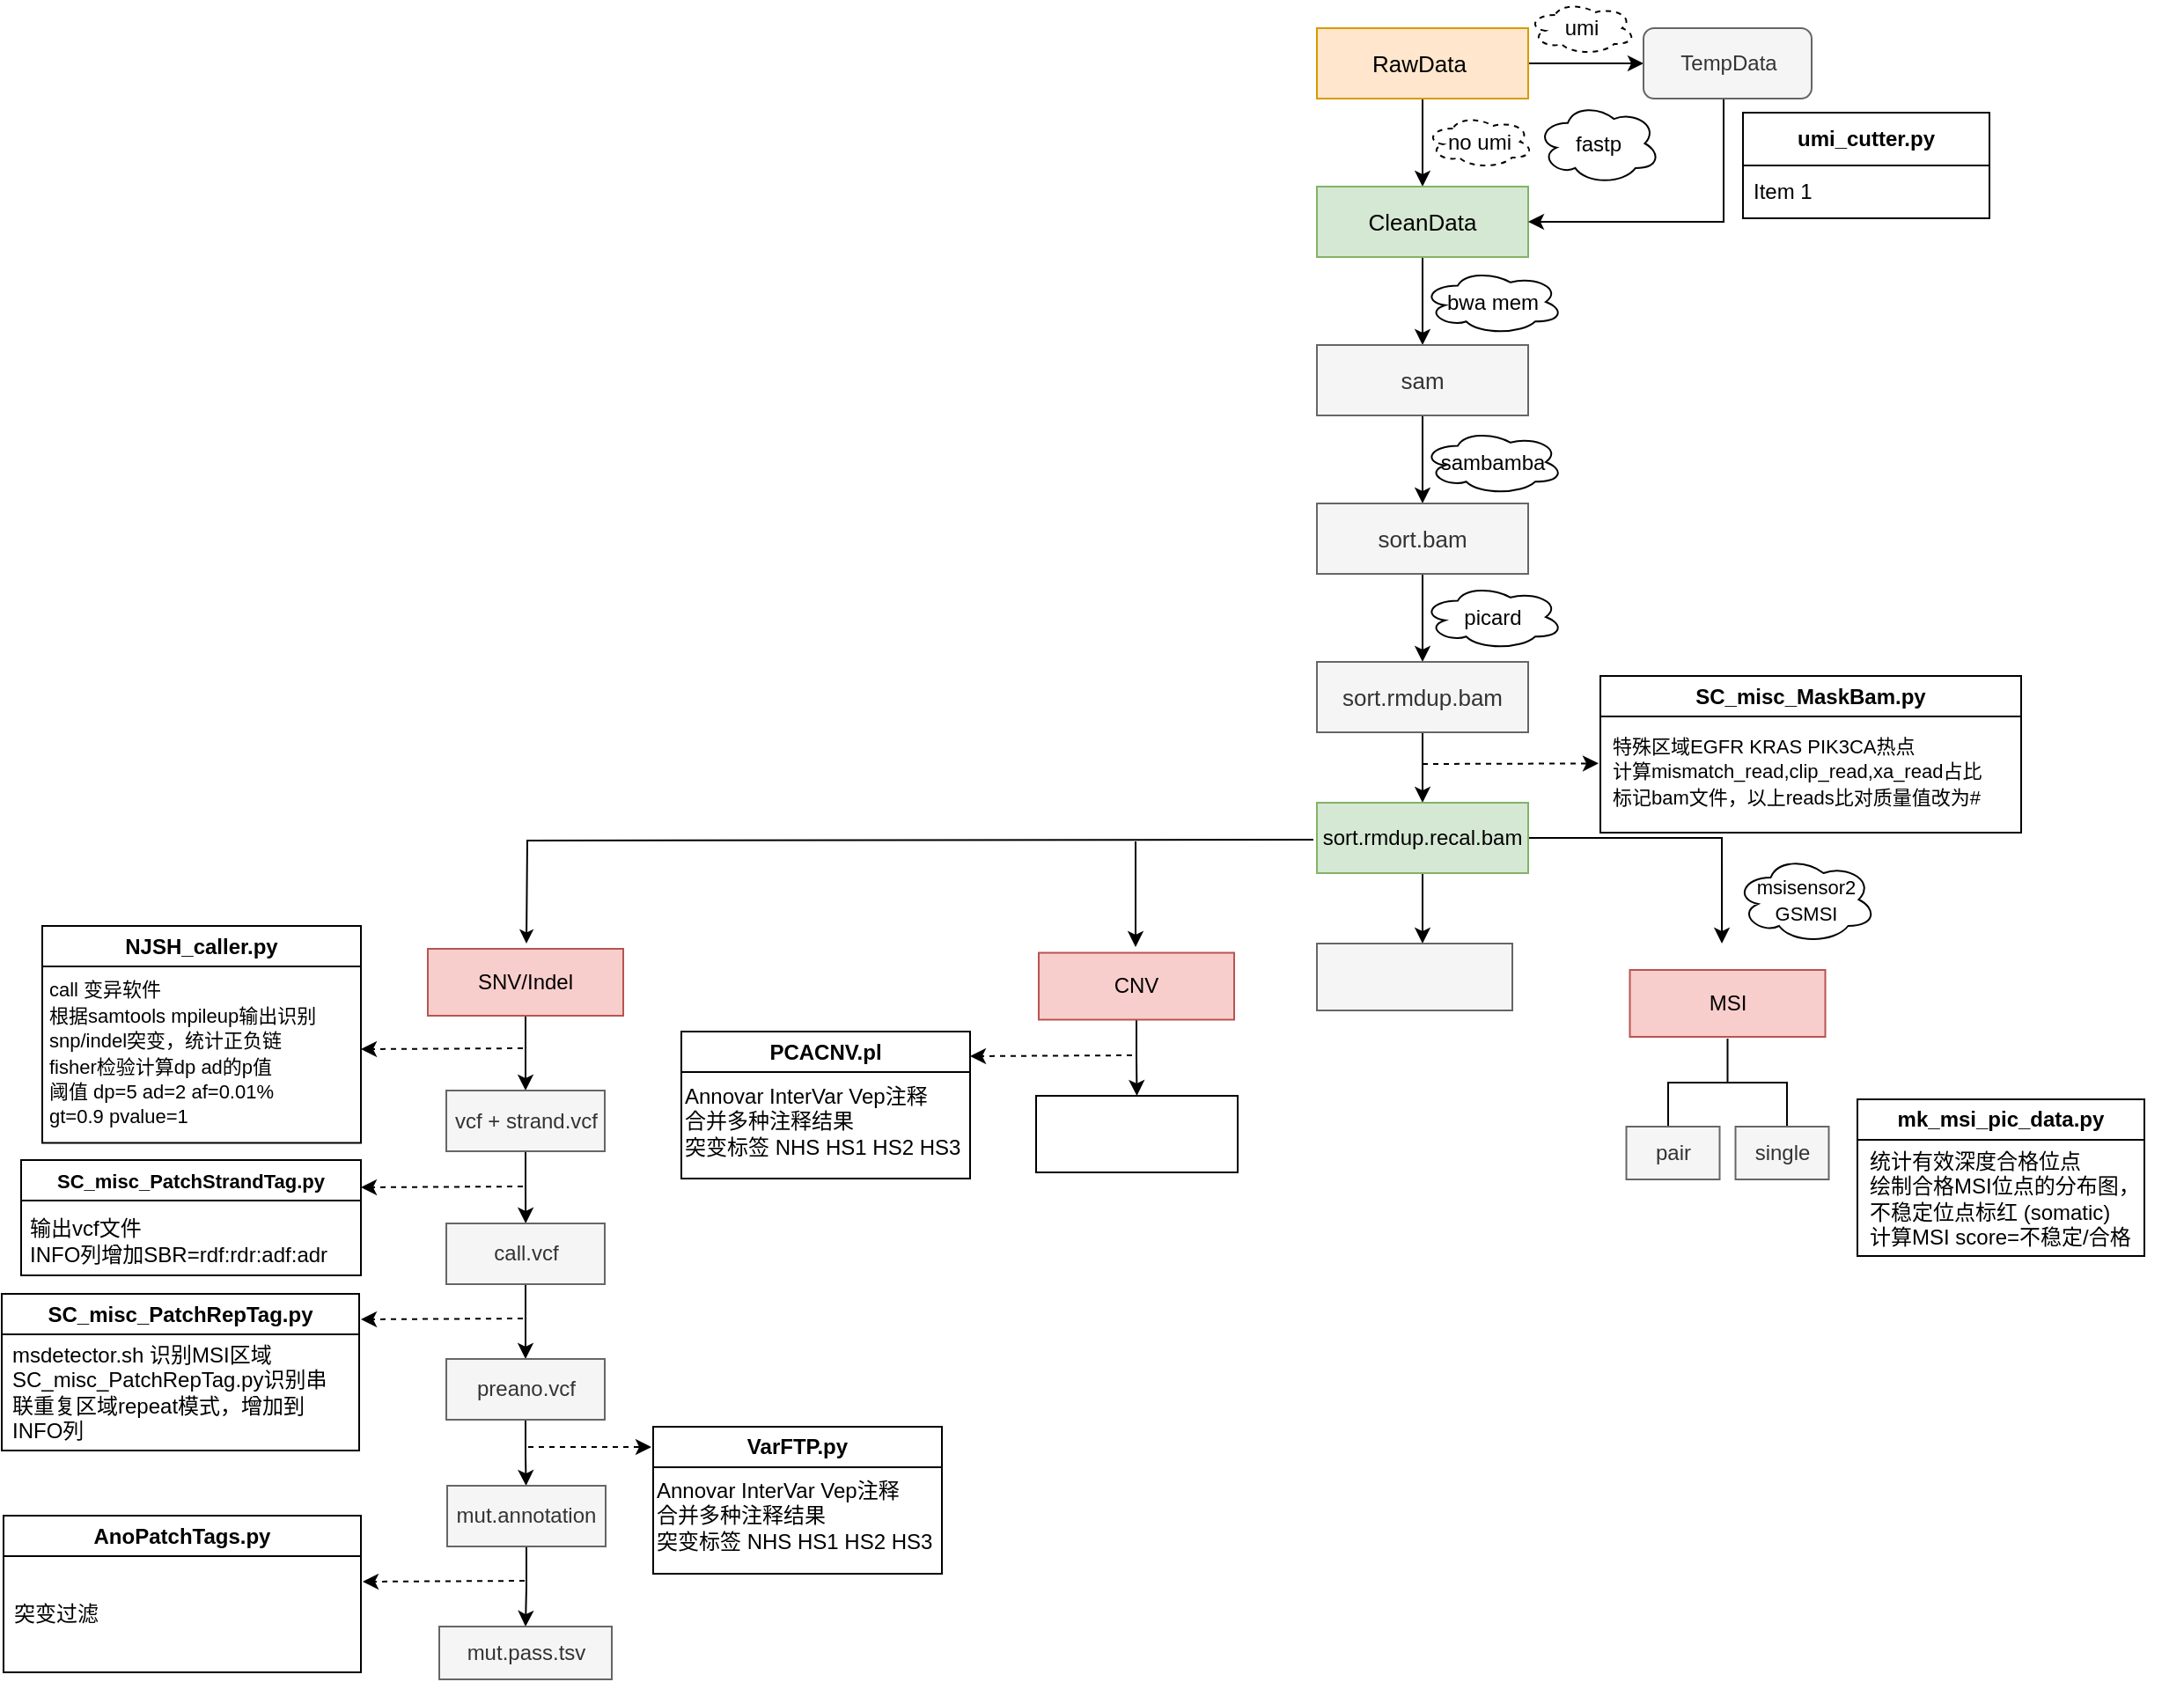 <mxfile version="22.1.16" type="github">
  <diagram name="第 1 页" id="y7mgDd_W-GfWIQ72R-hq">
    <mxGraphModel dx="2206" dy="796" grid="1" gridSize="10" guides="1" tooltips="1" connect="1" arrows="1" fold="1" page="1" pageScale="1" pageWidth="827" pageHeight="1169" math="0" shadow="0">
      <root>
        <mxCell id="0" />
        <mxCell id="1" parent="0" />
        <mxCell id="T5tX93PLuEqdihj3-fVP-4" value="" style="edgeStyle=orthogonalEdgeStyle;rounded=0;orthogonalLoop=1;jettySize=auto;html=1;" parent="1" source="T5tX93PLuEqdihj3-fVP-1" target="T5tX93PLuEqdihj3-fVP-3" edge="1">
          <mxGeometry relative="1" as="geometry" />
        </mxCell>
        <mxCell id="T5tX93PLuEqdihj3-fVP-115" value="" style="edgeStyle=orthogonalEdgeStyle;rounded=0;orthogonalLoop=1;jettySize=auto;html=1;" parent="1" source="T5tX93PLuEqdihj3-fVP-1" target="T5tX93PLuEqdihj3-fVP-116" edge="1">
          <mxGeometry relative="1" as="geometry">
            <mxPoint x="617" y="50" as="targetPoint" />
          </mxGeometry>
        </mxCell>
        <mxCell id="T5tX93PLuEqdihj3-fVP-1" value="&lt;font style=&quot;font-size: 13px;&quot;&gt;RawData&amp;nbsp;&lt;/font&gt;" style="rounded=0;whiteSpace=wrap;html=1;fillColor=#ffe6cc;strokeColor=#d79b00;" parent="1" vertex="1">
          <mxGeometry x="357" y="30" width="120" height="40" as="geometry" />
        </mxCell>
        <mxCell id="T5tX93PLuEqdihj3-fVP-8" value="" style="edgeStyle=orthogonalEdgeStyle;rounded=0;orthogonalLoop=1;jettySize=auto;html=1;" parent="1" source="T5tX93PLuEqdihj3-fVP-3" target="T5tX93PLuEqdihj3-fVP-7" edge="1">
          <mxGeometry relative="1" as="geometry" />
        </mxCell>
        <mxCell id="T5tX93PLuEqdihj3-fVP-3" value="&lt;font style=&quot;font-size: 13px;&quot;&gt;CleanData&lt;/font&gt;" style="whiteSpace=wrap;html=1;fillColor=#d5e8d4;strokeColor=#82b366;rounded=0;" parent="1" vertex="1">
          <mxGeometry x="357" y="120" width="120" height="40" as="geometry" />
        </mxCell>
        <mxCell id="T5tX93PLuEqdihj3-fVP-16" value="" style="edgeStyle=orthogonalEdgeStyle;rounded=0;orthogonalLoop=1;jettySize=auto;html=1;" parent="1" source="T5tX93PLuEqdihj3-fVP-7" target="T5tX93PLuEqdihj3-fVP-15" edge="1">
          <mxGeometry relative="1" as="geometry" />
        </mxCell>
        <mxCell id="T5tX93PLuEqdihj3-fVP-7" value="&lt;font style=&quot;font-size: 13px;&quot;&gt;sam&lt;/font&gt;" style="rounded=0;whiteSpace=wrap;html=1;fillColor=#f5f5f5;strokeColor=#666666;fontColor=#333333;" parent="1" vertex="1">
          <mxGeometry x="357" y="210" width="120" height="40" as="geometry" />
        </mxCell>
        <mxCell id="T5tX93PLuEqdihj3-fVP-9" value="&lt;font style=&quot;font-size: 12px;&quot;&gt;bwa mem&lt;/font&gt;" style="ellipse;shape=cloud;whiteSpace=wrap;html=1;" parent="1" vertex="1">
          <mxGeometry x="417" y="167" width="80" height="37" as="geometry" />
        </mxCell>
        <mxCell id="T5tX93PLuEqdihj3-fVP-20" value="" style="edgeStyle=orthogonalEdgeStyle;rounded=0;orthogonalLoop=1;jettySize=auto;html=1;" parent="1" source="T5tX93PLuEqdihj3-fVP-15" target="T5tX93PLuEqdihj3-fVP-19" edge="1">
          <mxGeometry relative="1" as="geometry" />
        </mxCell>
        <mxCell id="T5tX93PLuEqdihj3-fVP-15" value="&lt;font style=&quot;font-size: 13px;&quot;&gt;sort.bam&lt;/font&gt;" style="rounded=0;whiteSpace=wrap;html=1;fillColor=#f5f5f5;strokeColor=#666666;fontColor=#333333;" parent="1" vertex="1">
          <mxGeometry x="357" y="300" width="120" height="40" as="geometry" />
        </mxCell>
        <mxCell id="T5tX93PLuEqdihj3-fVP-17" value="sambamba" style="ellipse;shape=cloud;whiteSpace=wrap;html=1;" parent="1" vertex="1">
          <mxGeometry x="417" y="258" width="80" height="37" as="geometry" />
        </mxCell>
        <mxCell id="T5tX93PLuEqdihj3-fVP-25" value="" style="edgeStyle=orthogonalEdgeStyle;rounded=0;orthogonalLoop=1;jettySize=auto;html=1;" parent="1" source="T5tX93PLuEqdihj3-fVP-19" target="T5tX93PLuEqdihj3-fVP-24" edge="1">
          <mxGeometry relative="1" as="geometry" />
        </mxCell>
        <mxCell id="T5tX93PLuEqdihj3-fVP-19" value="&lt;font style=&quot;font-size: 13px;&quot;&gt;sort.rmdup.bam&lt;/font&gt;" style="whiteSpace=wrap;html=1;fillColor=#f5f5f5;strokeColor=#666666;fontColor=#333333;rounded=0;" parent="1" vertex="1">
          <mxGeometry x="357" y="390" width="120" height="40" as="geometry" />
        </mxCell>
        <mxCell id="T5tX93PLuEqdihj3-fVP-21" value="picard" style="ellipse;shape=cloud;whiteSpace=wrap;html=1;" parent="1" vertex="1">
          <mxGeometry x="417" y="346" width="80" height="37" as="geometry" />
        </mxCell>
        <mxCell id="T5tX93PLuEqdihj3-fVP-51" value="" style="edgeStyle=orthogonalEdgeStyle;rounded=0;orthogonalLoop=1;jettySize=auto;html=1;" parent="1" source="T5tX93PLuEqdihj3-fVP-24" edge="1">
          <mxGeometry relative="1" as="geometry">
            <mxPoint x="417" y="550" as="targetPoint" />
          </mxGeometry>
        </mxCell>
        <mxCell id="T5tX93PLuEqdihj3-fVP-63" value="" style="edgeStyle=orthogonalEdgeStyle;rounded=0;orthogonalLoop=1;jettySize=auto;html=1;entryX=0.496;entryY=0;entryDx=0;entryDy=0;entryPerimeter=0;" parent="1" edge="1">
          <mxGeometry relative="1" as="geometry">
            <mxPoint x="451" y="485" as="sourcePoint" />
            <mxPoint x="587.02" y="550" as="targetPoint" />
            <Array as="points">
              <mxPoint x="451" y="490" />
              <mxPoint x="587" y="490" />
            </Array>
          </mxGeometry>
        </mxCell>
        <mxCell id="a7kiy7ijIs5HsThF4q7y-10" value="" style="edgeStyle=orthogonalEdgeStyle;rounded=0;orthogonalLoop=1;jettySize=auto;html=1;startSize=4;endSize=5;" edge="1" parent="1">
          <mxGeometry relative="1" as="geometry">
            <mxPoint x="355" y="491" as="sourcePoint" />
            <mxPoint x="-92" y="550" as="targetPoint" />
          </mxGeometry>
        </mxCell>
        <mxCell id="T5tX93PLuEqdihj3-fVP-24" value="&lt;font style=&quot;font-size: 12px;&quot;&gt;sort.rmdup.recal.bam&lt;/font&gt;" style="whiteSpace=wrap;html=1;fillColor=#d5e8d4;strokeColor=#82b366;rounded=0;" parent="1" vertex="1">
          <mxGeometry x="357" y="470" width="120" height="40" as="geometry" />
        </mxCell>
        <mxCell id="T5tX93PLuEqdihj3-fVP-40" value="" style="endArrow=classic;html=1;rounded=0;dashed=1;" parent="1" edge="1">
          <mxGeometry width="50" height="50" relative="1" as="geometry">
            <mxPoint x="417" y="448" as="sourcePoint" />
            <mxPoint x="517" y="447.688" as="targetPoint" />
          </mxGeometry>
        </mxCell>
        <mxCell id="T5tX93PLuEqdihj3-fVP-45" value="SC_misc_MaskBam.py" style="swimlane;whiteSpace=wrap;html=1;" parent="1" vertex="1">
          <mxGeometry x="518" y="398" width="239" height="89" as="geometry">
            <mxRectangle x="518" y="435" width="139" height="30" as="alternateBounds" />
          </mxGeometry>
        </mxCell>
        <mxCell id="T5tX93PLuEqdihj3-fVP-46" value="&lt;font style=&quot;font-size: 11px;&quot;&gt;特殊区域EGFR KRAS PIK3CA热点&lt;br&gt;计算mismatch_read,clip_read,xa_read占比&lt;br style=&quot;font-size: 11px;&quot;&gt;标记bam文件，以上reads比对质量值改为#&lt;br&gt;&lt;/font&gt;" style="text;html=1;align=left;verticalAlign=middle;resizable=0;points=[];autosize=1;strokeColor=none;fillColor=none;" parent="T5tX93PLuEqdihj3-fVP-45" vertex="1">
          <mxGeometry x="5" y="24" width="250" height="60" as="geometry" />
        </mxCell>
        <mxCell id="T5tX93PLuEqdihj3-fVP-77" value="MSI" style="rounded=0;whiteSpace=wrap;html=1;fillColor=#f8cecc;strokeColor=#b85450;" parent="1" vertex="1">
          <mxGeometry x="534.75" y="565" width="111" height="38" as="geometry" />
        </mxCell>
        <mxCell id="T5tX93PLuEqdihj3-fVP-79" value="" style="rounded=0;whiteSpace=wrap;html=1;fillColor=#f5f5f5;fontColor=#333333;strokeColor=#666666;" parent="1" vertex="1">
          <mxGeometry x="357" y="550" width="111" height="38" as="geometry" />
        </mxCell>
        <mxCell id="T5tX93PLuEqdihj3-fVP-134" value="" style="edgeStyle=orthogonalEdgeStyle;rounded=0;orthogonalLoop=1;jettySize=auto;html=1;" parent="1" source="T5tX93PLuEqdihj3-fVP-80" target="T5tX93PLuEqdihj3-fVP-133" edge="1">
          <mxGeometry relative="1" as="geometry" />
        </mxCell>
        <mxCell id="T5tX93PLuEqdihj3-fVP-80" value="SNV/Indel" style="rounded=0;whiteSpace=wrap;html=1;fillColor=#f8cecc;strokeColor=#b85450;" parent="1" vertex="1">
          <mxGeometry x="-148" y="553" width="111" height="38" as="geometry" />
        </mxCell>
        <mxCell id="T5tX93PLuEqdihj3-fVP-87" value="" style="edgeStyle=orthogonalEdgeStyle;rounded=0;orthogonalLoop=1;jettySize=auto;html=1;" parent="1" edge="1">
          <mxGeometry relative="1" as="geometry">
            <mxPoint x="254" y="492" as="sourcePoint" />
            <mxPoint x="254" y="552" as="targetPoint" />
          </mxGeometry>
        </mxCell>
        <mxCell id="T5tX93PLuEqdihj3-fVP-88" value="&lt;font style=&quot;font-size: 11px;&quot;&gt;msisensor2&lt;br style=&quot;font-size: 11px;&quot;&gt;GSMSI&lt;/font&gt;" style="ellipse;shape=cloud;whiteSpace=wrap;html=1;" parent="1" vertex="1">
          <mxGeometry x="594.75" y="500" width="80" height="50" as="geometry" />
        </mxCell>
        <mxCell id="T5tX93PLuEqdihj3-fVP-95" value="" style="strokeWidth=1;html=1;shape=mxgraph.flowchart.annotation_2;align=left;labelPosition=right;pointerEvents=1;rotation=90;" parent="1" vertex="1">
          <mxGeometry x="565.25" y="595.25" width="50" height="67.5" as="geometry" />
        </mxCell>
        <mxCell id="T5tX93PLuEqdihj3-fVP-101" value="pair" style="rounded=0;whiteSpace=wrap;html=1;fillColor=#f5f5f5;fontColor=#333333;strokeColor=#666666;" parent="1" vertex="1">
          <mxGeometry x="532.75" y="654" width="53" height="30" as="geometry" />
        </mxCell>
        <mxCell id="T5tX93PLuEqdihj3-fVP-102" value="single" style="rounded=0;whiteSpace=wrap;html=1;fillColor=#f5f5f5;fontColor=#333333;strokeColor=#666666;" parent="1" vertex="1">
          <mxGeometry x="594.75" y="654" width="53" height="30" as="geometry" />
        </mxCell>
        <mxCell id="T5tX93PLuEqdihj3-fVP-103" value="mk_msi_pic_data.py" style="swimlane;whiteSpace=wrap;html=1;" parent="1" vertex="1">
          <mxGeometry x="664" y="638.5" width="163" height="89" as="geometry">
            <mxRectangle x="199" y="681" width="160" height="30" as="alternateBounds" />
          </mxGeometry>
        </mxCell>
        <mxCell id="T5tX93PLuEqdihj3-fVP-104" value="统计有效深度合格位点&lt;br&gt;绘制合格MSI位点的分布图，&lt;br&gt;不稳定位点标红 (somatic)&lt;br&gt;计算MSI score=不稳定/合格" style="text;html=1;align=left;verticalAlign=middle;resizable=0;points=[];autosize=1;strokeColor=none;fillColor=none;" parent="T5tX93PLuEqdihj3-fVP-103" vertex="1">
          <mxGeometry x="4.5" y="21" width="180" height="70" as="geometry" />
        </mxCell>
        <mxCell id="T5tX93PLuEqdihj3-fVP-125" style="edgeStyle=orthogonalEdgeStyle;rounded=0;orthogonalLoop=1;jettySize=auto;html=1;entryX=1;entryY=0.5;entryDx=0;entryDy=0;" parent="1" source="T5tX93PLuEqdihj3-fVP-116" target="T5tX93PLuEqdihj3-fVP-3" edge="1">
          <mxGeometry relative="1" as="geometry">
            <Array as="points">
              <mxPoint x="588" y="140" />
            </Array>
          </mxGeometry>
        </mxCell>
        <mxCell id="T5tX93PLuEqdihj3-fVP-116" value="TempData" style="rounded=1;whiteSpace=wrap;html=1;fillColor=#f5f5f5;fontColor=#333333;strokeColor=#666666;" parent="1" vertex="1">
          <mxGeometry x="542.5" y="30" width="95.5" height="40" as="geometry" />
        </mxCell>
        <mxCell id="T5tX93PLuEqdihj3-fVP-117" value="&lt;font style=&quot;font-size: 12px;&quot;&gt;umi&lt;/font&gt;" style="ellipse;shape=cloud;whiteSpace=wrap;html=1;dashed=1;" parent="1" vertex="1">
          <mxGeometry x="477" y="15" width="61" height="30" as="geometry" />
        </mxCell>
        <mxCell id="T5tX93PLuEqdihj3-fVP-127" value="&lt;b&gt;umi_cutter.py&lt;/b&gt;" style="swimlane;fontStyle=0;childLayout=stackLayout;horizontal=1;startSize=30;horizontalStack=0;resizeParent=1;resizeParentMax=0;resizeLast=0;collapsible=1;marginBottom=0;whiteSpace=wrap;html=1;" parent="1" vertex="1">
          <mxGeometry x="599" y="78" width="140" height="60" as="geometry">
            <mxRectangle x="591" y="78" width="120" height="30" as="alternateBounds" />
          </mxGeometry>
        </mxCell>
        <mxCell id="T5tX93PLuEqdihj3-fVP-128" value="Item 1" style="text;strokeColor=none;fillColor=none;align=left;verticalAlign=middle;spacingLeft=4;spacingRight=4;overflow=hidden;points=[[0,0.5],[1,0.5]];portConstraint=eastwest;rotatable=0;whiteSpace=wrap;html=1;" parent="T5tX93PLuEqdihj3-fVP-127" vertex="1">
          <mxGeometry y="30" width="140" height="30" as="geometry" />
        </mxCell>
        <mxCell id="T5tX93PLuEqdihj3-fVP-137" value="" style="edgeStyle=orthogonalEdgeStyle;rounded=0;orthogonalLoop=1;jettySize=auto;html=1;" parent="1" source="T5tX93PLuEqdihj3-fVP-133" edge="1">
          <mxGeometry relative="1" as="geometry">
            <mxPoint x="-92.4" y="709" as="targetPoint" />
          </mxGeometry>
        </mxCell>
        <mxCell id="T5tX93PLuEqdihj3-fVP-133" value="vcf + strand.vcf" style="whiteSpace=wrap;html=1;fillColor=#f5f5f5;strokeColor=#666666;rounded=0;fontColor=#333333;" parent="1" vertex="1">
          <mxGeometry x="-137.5" y="633.5" width="90" height="34.5" as="geometry" />
        </mxCell>
        <mxCell id="_xjSFWHpnmUKqr_ziH0V-6" value="" style="edgeStyle=orthogonalEdgeStyle;rounded=0;orthogonalLoop=1;jettySize=auto;html=1;" parent="1" source="T5tX93PLuEqdihj3-fVP-141" target="_xjSFWHpnmUKqr_ziH0V-3" edge="1">
          <mxGeometry relative="1" as="geometry" />
        </mxCell>
        <mxCell id="T5tX93PLuEqdihj3-fVP-141" value="call.vcf" style="whiteSpace=wrap;html=1;fillColor=#f5f5f5;strokeColor=#666666;rounded=0;fontColor=#333333;" parent="1" vertex="1">
          <mxGeometry x="-137.5" y="709" width="90" height="34.5" as="geometry" />
        </mxCell>
        <mxCell id="T5tX93PLuEqdihj3-fVP-143" value="&lt;font style=&quot;font-size: 12px;&quot;&gt;no umi&lt;/font&gt;" style="ellipse;shape=cloud;whiteSpace=wrap;html=1;dashed=1;" parent="1" vertex="1">
          <mxGeometry x="419" y="79.5" width="61" height="30" as="geometry" />
        </mxCell>
        <mxCell id="T5tX93PLuEqdihj3-fVP-147" value="fastp" style="ellipse;shape=cloud;whiteSpace=wrap;html=1;" parent="1" vertex="1">
          <mxGeometry x="482" y="72.25" width="70" height="46.5" as="geometry" />
        </mxCell>
        <mxCell id="T5tX93PLuEqdihj3-fVP-148" value="" style="endArrow=classic;html=1;rounded=0;dashed=1;" parent="1" edge="1">
          <mxGeometry width="50" height="50" relative="1" as="geometry">
            <mxPoint x="-94" y="609.5" as="sourcePoint" />
            <mxPoint x="-186" y="610" as="targetPoint" />
          </mxGeometry>
        </mxCell>
        <mxCell id="T5tX93PLuEqdihj3-fVP-150" value="" style="endArrow=classic;html=1;rounded=0;dashed=1;" parent="1" edge="1">
          <mxGeometry width="50" height="50" relative="1" as="geometry">
            <mxPoint x="-94" y="688" as="sourcePoint" />
            <mxPoint x="-186" y="688.5" as="targetPoint" />
          </mxGeometry>
        </mxCell>
        <mxCell id="T5tX93PLuEqdihj3-fVP-151" value="&lt;font style=&quot;font-size: 11px;&quot;&gt;SC_misc_PatchStrandTag.py&lt;/font&gt;" style="swimlane;whiteSpace=wrap;html=1;" parent="1" vertex="1">
          <mxGeometry x="-379" y="673" width="193" height="65.5" as="geometry">
            <mxRectangle x="-132" y="674" width="142" height="30" as="alternateBounds" />
          </mxGeometry>
        </mxCell>
        <mxCell id="T5tX93PLuEqdihj3-fVP-152" value="输出vcf文件&lt;br&gt;INFO列增加SBR=rdf:rdr:adf:adr" style="text;html=1;align=left;verticalAlign=middle;resizable=0;points=[];autosize=1;strokeColor=none;fillColor=none;" parent="T5tX93PLuEqdihj3-fVP-151" vertex="1">
          <mxGeometry x="3" y="25.5" width="190" height="40" as="geometry" />
        </mxCell>
        <mxCell id="T5tX93PLuEqdihj3-fVP-154" value="NJSH_caller.py" style="swimlane;whiteSpace=wrap;html=1;" parent="1" vertex="1">
          <mxGeometry x="-367" y="540" width="181" height="123.25" as="geometry">
            <mxRectangle x="-267" y="545" width="142" height="30" as="alternateBounds" />
          </mxGeometry>
        </mxCell>
        <mxCell id="T5tX93PLuEqdihj3-fVP-155" value="&lt;font style=&quot;font-size: 11px;&quot;&gt;call 变异软件&lt;br style=&quot;font-size: 11px;&quot;&gt;根据samtools&amp;nbsp;mpileup输出识别&lt;br&gt;snp/indel突变，统计正负链&lt;br style=&quot;font-size: 11px;&quot;&gt;fisher检验计算dp ad的p值&lt;br style=&quot;font-size: 11px;&quot;&gt;阈值 dp=5 ad=2 af=0.01% &lt;br style=&quot;font-size: 11px;&quot;&gt;gt=0.9 pvalue=1&lt;/font&gt;" style="text;html=1;align=left;verticalAlign=middle;resizable=0;points=[];autosize=1;strokeColor=none;fillColor=none;" parent="T5tX93PLuEqdihj3-fVP-154" vertex="1">
          <mxGeometry x="2" y="22.25" width="190" height="100" as="geometry" />
        </mxCell>
        <mxCell id="_xjSFWHpnmUKqr_ziH0V-19" value="" style="edgeStyle=orthogonalEdgeStyle;rounded=0;orthogonalLoop=1;jettySize=auto;html=1;" parent="1" source="_xjSFWHpnmUKqr_ziH0V-3" edge="1">
          <mxGeometry relative="1" as="geometry">
            <mxPoint x="-92.2" y="858" as="targetPoint" />
          </mxGeometry>
        </mxCell>
        <mxCell id="_xjSFWHpnmUKqr_ziH0V-3" value="preano.vcf" style="whiteSpace=wrap;html=1;fillColor=#f5f5f5;strokeColor=#666666;rounded=0;fontColor=#333333;" parent="1" vertex="1">
          <mxGeometry x="-137.5" y="786" width="90" height="34.5" as="geometry" />
        </mxCell>
        <mxCell id="_xjSFWHpnmUKqr_ziH0V-14" value="" style="endArrow=classic;html=1;rounded=0;dashed=1;" parent="1" edge="1">
          <mxGeometry width="50" height="50" relative="1" as="geometry">
            <mxPoint x="-94" y="763" as="sourcePoint" />
            <mxPoint x="-186" y="763.5" as="targetPoint" />
          </mxGeometry>
        </mxCell>
        <mxCell id="_xjSFWHpnmUKqr_ziH0V-16" value="SC_misc_PatchRepTag.py" style="swimlane;whiteSpace=wrap;html=1;" parent="1" vertex="1">
          <mxGeometry x="-390" y="749" width="203" height="89" as="geometry">
            <mxRectangle x="-132" y="674" width="142" height="30" as="alternateBounds" />
          </mxGeometry>
        </mxCell>
        <mxCell id="_xjSFWHpnmUKqr_ziH0V-17" value="msdetector.sh 识别MSI区域&lt;br&gt;SC_misc_PatchRepTag.py识别串&lt;br&gt;联重复区域repeat模式，增加到&lt;br&gt;INFO列" style="text;html=1;align=left;verticalAlign=middle;resizable=0;points=[];autosize=1;strokeColor=none;fillColor=none;" parent="_xjSFWHpnmUKqr_ziH0V-16" vertex="1">
          <mxGeometry x="4" y="20.5" width="200" height="70" as="geometry" />
        </mxCell>
        <mxCell id="_xjSFWHpnmUKqr_ziH0V-30" value="" style="edgeStyle=orthogonalEdgeStyle;rounded=0;orthogonalLoop=1;jettySize=auto;html=1;" parent="1" source="_xjSFWHpnmUKqr_ziH0V-20" target="_xjSFWHpnmUKqr_ziH0V-29" edge="1">
          <mxGeometry relative="1" as="geometry" />
        </mxCell>
        <mxCell id="_xjSFWHpnmUKqr_ziH0V-20" value="mut.annotation" style="whiteSpace=wrap;html=1;fillColor=#f5f5f5;strokeColor=#666666;rounded=0;fontColor=#333333;" parent="1" vertex="1">
          <mxGeometry x="-137" y="858" width="90" height="34.5" as="geometry" />
        </mxCell>
        <mxCell id="_xjSFWHpnmUKqr_ziH0V-23" value="" style="endArrow=classic;html=1;rounded=0;dashed=1;" parent="1" edge="1">
          <mxGeometry width="50" height="50" relative="1" as="geometry">
            <mxPoint x="-91" y="836" as="sourcePoint" />
            <mxPoint x="-21" y="836" as="targetPoint" />
          </mxGeometry>
        </mxCell>
        <mxCell id="_xjSFWHpnmUKqr_ziH0V-25" value="VarFTP.py" style="swimlane;whiteSpace=wrap;html=1;startSize=23;" parent="1" vertex="1">
          <mxGeometry x="-20" y="824.5" width="164" height="83.5" as="geometry">
            <mxRectangle x="80" y="829.5" width="160" height="30" as="alternateBounds" />
          </mxGeometry>
        </mxCell>
        <mxCell id="_xjSFWHpnmUKqr_ziH0V-26" value="Annovar InterVar Vep注释&amp;nbsp;&lt;br&gt;合并多种注释结果&lt;br&gt;突变标签 NHS HS1 HS2 HS3" style="text;html=1;align=left;verticalAlign=middle;resizable=0;points=[];autosize=1;strokeColor=none;fillColor=none;" parent="_xjSFWHpnmUKqr_ziH0V-25" vertex="1">
          <mxGeometry y="20.75" width="180" height="60" as="geometry" />
        </mxCell>
        <mxCell id="_xjSFWHpnmUKqr_ziH0V-29" value="mut.pass.tsv" style="whiteSpace=wrap;html=1;fillColor=#f5f5f5;strokeColor=#666666;fontColor=#333333;rounded=0;" parent="1" vertex="1">
          <mxGeometry x="-141.5" y="938" width="98" height="30" as="geometry" />
        </mxCell>
        <mxCell id="_xjSFWHpnmUKqr_ziH0V-31" value="" style="endArrow=classic;html=1;rounded=0;dashed=1;" parent="1" edge="1">
          <mxGeometry width="50" height="50" relative="1" as="geometry">
            <mxPoint x="-93" y="912" as="sourcePoint" />
            <mxPoint x="-185" y="912.5" as="targetPoint" />
          </mxGeometry>
        </mxCell>
        <mxCell id="_xjSFWHpnmUKqr_ziH0V-33" value="AnoPatchTags.py" style="swimlane;whiteSpace=wrap;html=1;" parent="1" vertex="1">
          <mxGeometry x="-389" y="875" width="203" height="89" as="geometry">
            <mxRectangle x="-132" y="674" width="142" height="30" as="alternateBounds" />
          </mxGeometry>
        </mxCell>
        <mxCell id="_xjSFWHpnmUKqr_ziH0V-34" value="突变过滤" style="text;html=1;align=left;verticalAlign=middle;resizable=0;points=[];autosize=1;strokeColor=none;fillColor=none;" parent="_xjSFWHpnmUKqr_ziH0V-33" vertex="1">
          <mxGeometry x="4" y="40.5" width="70" height="30" as="geometry" />
        </mxCell>
        <mxCell id="a7kiy7ijIs5HsThF4q7y-5" value="PCACNV.pl" style="swimlane;whiteSpace=wrap;html=1;startSize=23;" vertex="1" parent="1">
          <mxGeometry x="-4" y="600" width="164" height="83.5" as="geometry">
            <mxRectangle x="80" y="829.5" width="160" height="30" as="alternateBounds" />
          </mxGeometry>
        </mxCell>
        <mxCell id="a7kiy7ijIs5HsThF4q7y-6" value="Annovar InterVar Vep注释&amp;nbsp;&lt;br&gt;合并多种注释结果&lt;br&gt;突变标签 NHS HS1 HS2 HS3" style="text;html=1;align=left;verticalAlign=middle;resizable=0;points=[];autosize=1;strokeColor=none;fillColor=none;" vertex="1" parent="a7kiy7ijIs5HsThF4q7y-5">
          <mxGeometry y="20.75" width="180" height="60" as="geometry" />
        </mxCell>
        <mxCell id="a7kiy7ijIs5HsThF4q7y-14" value="" style="edgeStyle=orthogonalEdgeStyle;rounded=0;orthogonalLoop=1;jettySize=auto;html=1;" edge="1" parent="1" source="a7kiy7ijIs5HsThF4q7y-11" target="a7kiy7ijIs5HsThF4q7y-13">
          <mxGeometry relative="1" as="geometry" />
        </mxCell>
        <mxCell id="a7kiy7ijIs5HsThF4q7y-11" value="CNV" style="rounded=0;whiteSpace=wrap;html=1;fillColor=#f8cecc;strokeColor=#b85450;" vertex="1" parent="1">
          <mxGeometry x="199" y="555.25" width="111" height="38" as="geometry" />
        </mxCell>
        <mxCell id="a7kiy7ijIs5HsThF4q7y-13" value="" style="whiteSpace=wrap;html=1;rounded=0;" vertex="1" parent="1">
          <mxGeometry x="197.5" y="636.5" width="114.5" height="43.5" as="geometry" />
        </mxCell>
        <mxCell id="a7kiy7ijIs5HsThF4q7y-15" value="" style="endArrow=classic;html=1;rounded=0;dashed=1;" edge="1" parent="1">
          <mxGeometry width="50" height="50" relative="1" as="geometry">
            <mxPoint x="252" y="613.5" as="sourcePoint" />
            <mxPoint x="160" y="614" as="targetPoint" />
          </mxGeometry>
        </mxCell>
      </root>
    </mxGraphModel>
  </diagram>
</mxfile>
